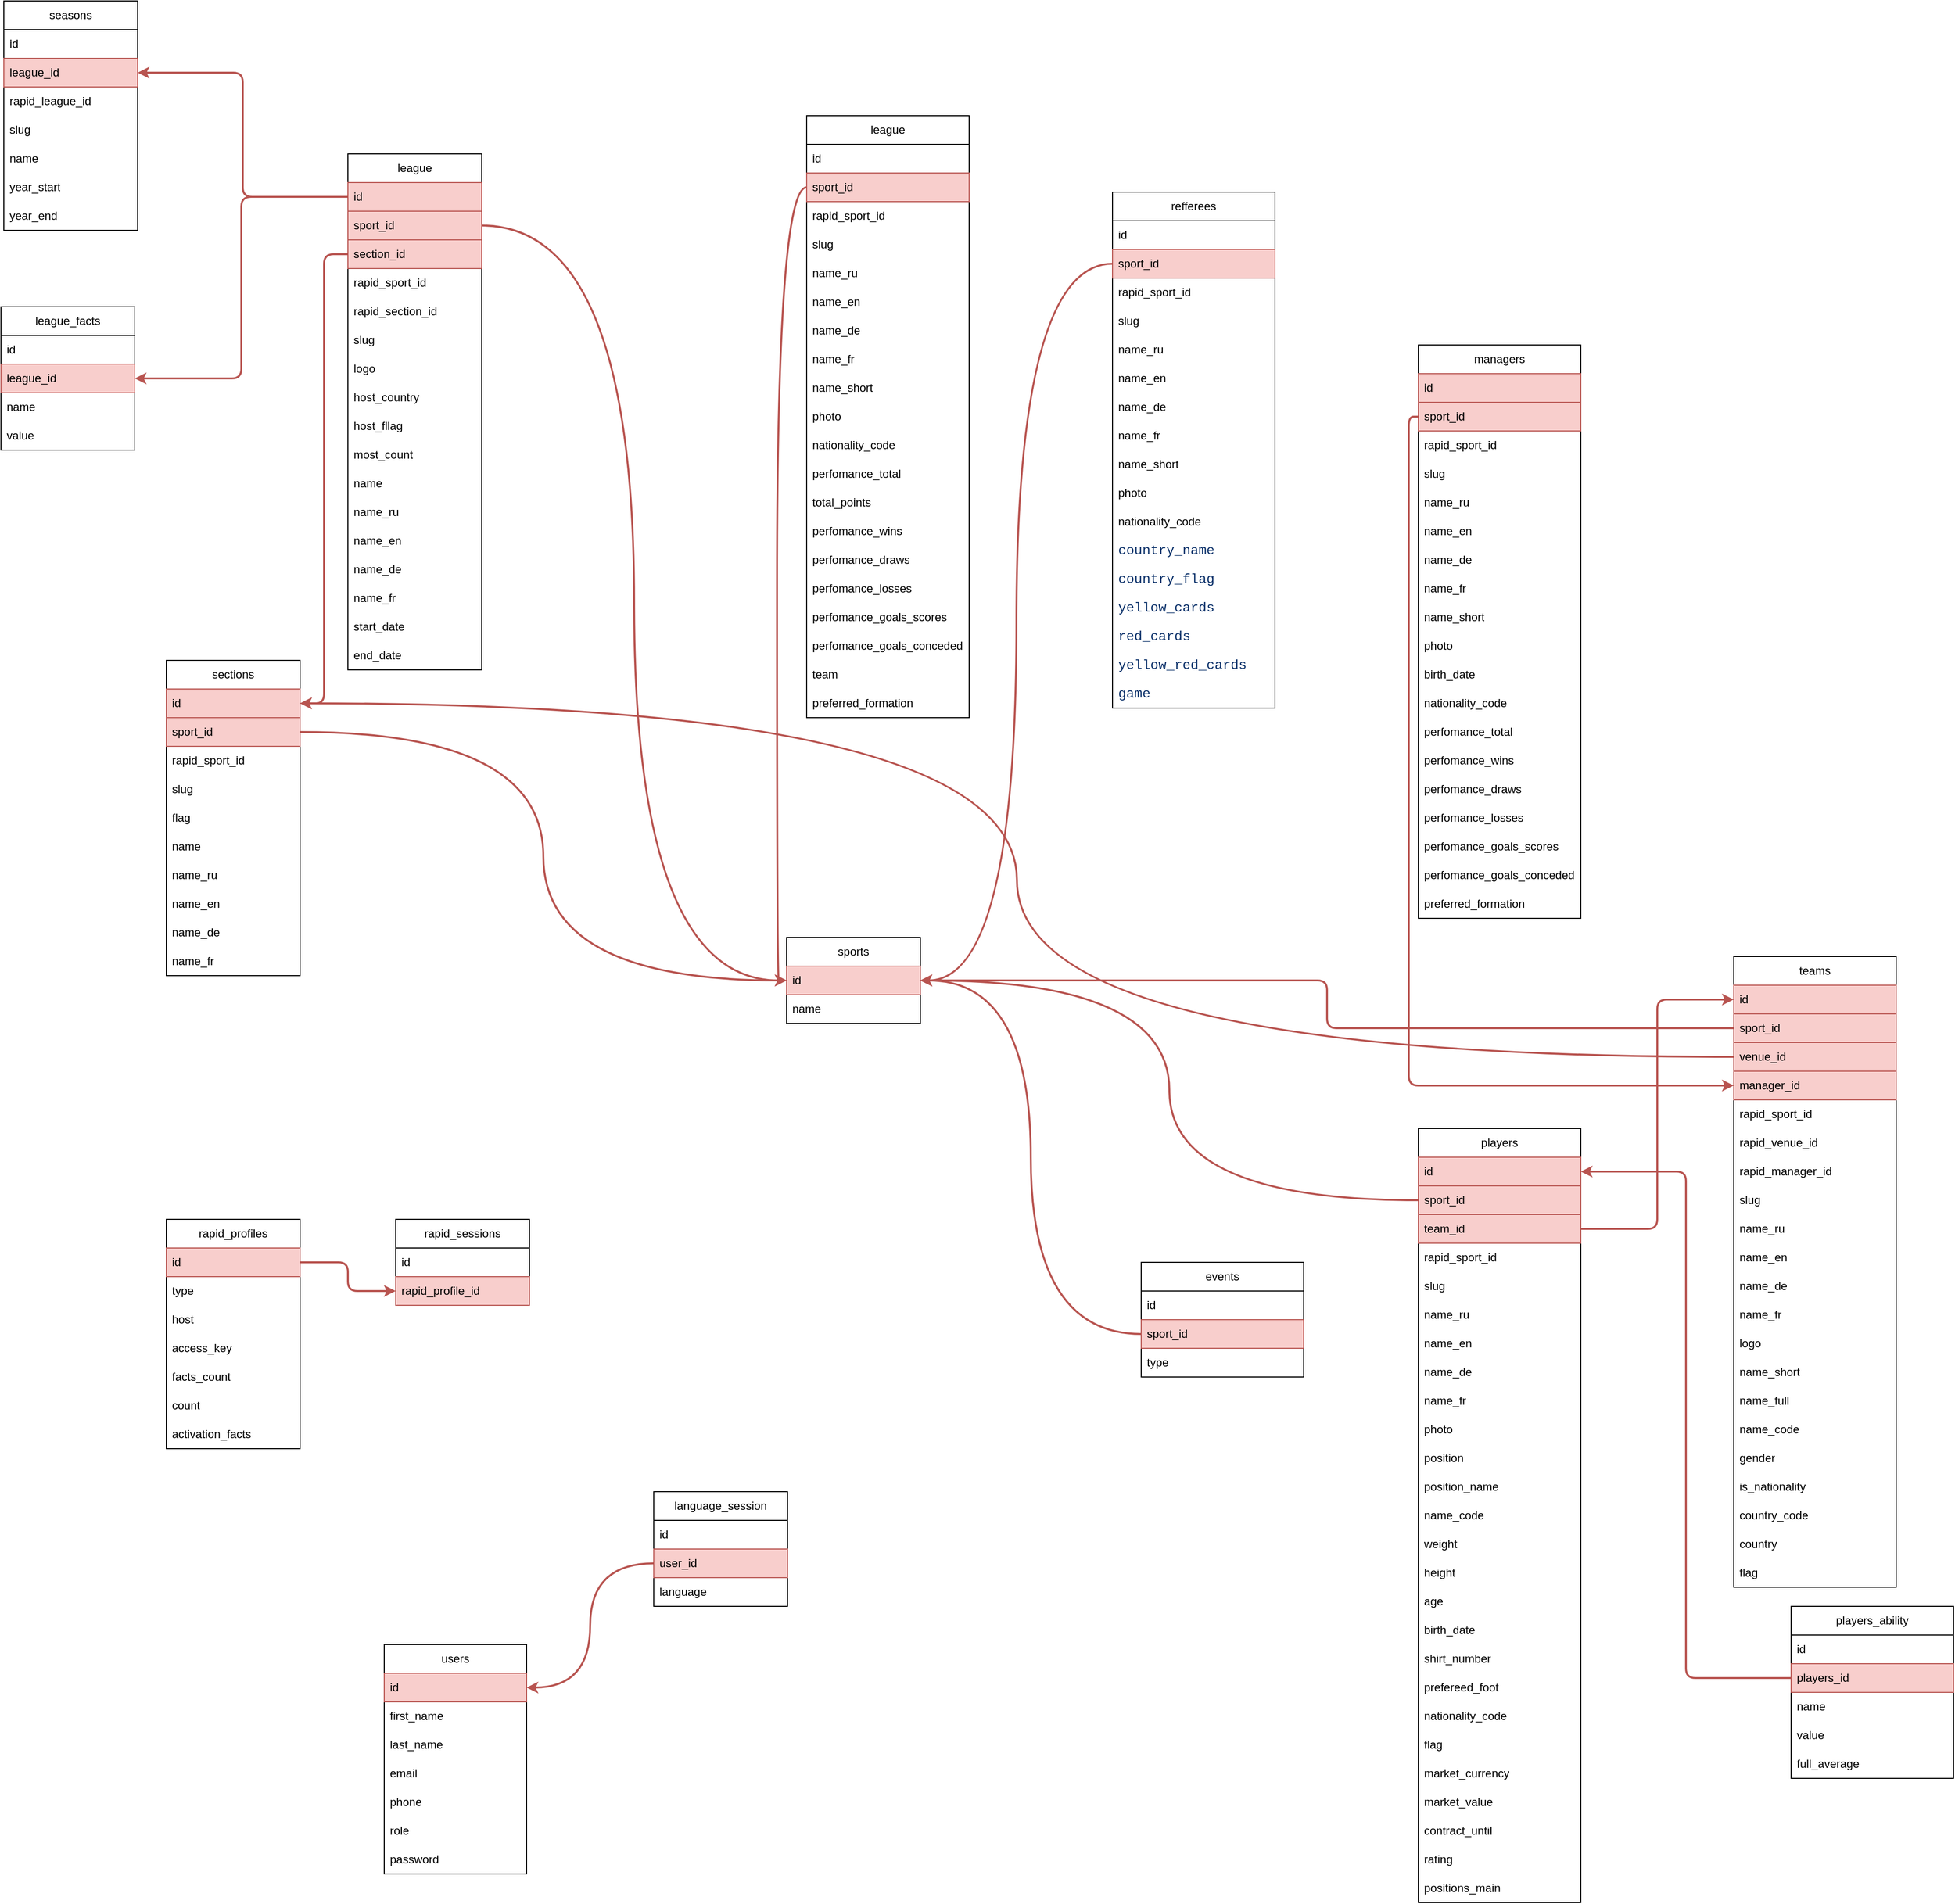 <mxfile>
    <diagram id="6vQCHeH4EPuqzlRxth38" name="База данных">
        <mxGraphModel dx="1408" dy="1795" grid="1" gridSize="10" guides="1" tooltips="1" connect="1" arrows="1" fold="1" page="1" pageScale="1" pageWidth="827" pageHeight="1169" math="0" shadow="0">
            <root>
                <mxCell id="0"/>
                <mxCell id="1" parent="0"/>
                <mxCell id="2" value="users" style="swimlane;fontStyle=0;childLayout=stackLayout;horizontal=1;startSize=30;horizontalStack=0;resizeParent=1;resizeParentMax=0;resizeLast=0;collapsible=1;marginBottom=0;whiteSpace=wrap;html=1;" parent="1" vertex="1">
                    <mxGeometry x="-82" y="1440" width="149" height="240" as="geometry"/>
                </mxCell>
                <mxCell id="3" value="id" style="text;strokeColor=#b85450;fillColor=#f8cecc;align=left;verticalAlign=middle;spacingLeft=4;spacingRight=4;overflow=hidden;points=[[0,0.5],[1,0.5]];portConstraint=eastwest;rotatable=0;whiteSpace=wrap;html=1;" parent="2" vertex="1">
                    <mxGeometry y="30" width="149" height="30" as="geometry"/>
                </mxCell>
                <mxCell id="4" value="first_name" style="text;strokeColor=none;fillColor=none;align=left;verticalAlign=middle;spacingLeft=4;spacingRight=4;overflow=hidden;points=[[0,0.5],[1,0.5]];portConstraint=eastwest;rotatable=0;whiteSpace=wrap;html=1;" parent="2" vertex="1">
                    <mxGeometry y="60" width="149" height="30" as="geometry"/>
                </mxCell>
                <mxCell id="5" value="last_name" style="text;strokeColor=none;fillColor=none;align=left;verticalAlign=middle;spacingLeft=4;spacingRight=4;overflow=hidden;points=[[0,0.5],[1,0.5]];portConstraint=eastwest;rotatable=0;whiteSpace=wrap;html=1;" parent="2" vertex="1">
                    <mxGeometry y="90" width="149" height="30" as="geometry"/>
                </mxCell>
                <mxCell id="6" value="email" style="text;strokeColor=none;fillColor=none;align=left;verticalAlign=middle;spacingLeft=4;spacingRight=4;overflow=hidden;points=[[0,0.5],[1,0.5]];portConstraint=eastwest;rotatable=0;whiteSpace=wrap;html=1;" parent="2" vertex="1">
                    <mxGeometry y="120" width="149" height="30" as="geometry"/>
                </mxCell>
                <mxCell id="7" value="phone" style="text;strokeColor=none;fillColor=none;align=left;verticalAlign=middle;spacingLeft=4;spacingRight=4;overflow=hidden;points=[[0,0.5],[1,0.5]];portConstraint=eastwest;rotatable=0;whiteSpace=wrap;html=1;" parent="2" vertex="1">
                    <mxGeometry y="150" width="149" height="30" as="geometry"/>
                </mxCell>
                <mxCell id="9" value="role" style="text;strokeColor=none;fillColor=none;align=left;verticalAlign=middle;spacingLeft=4;spacingRight=4;overflow=hidden;points=[[0,0.5],[1,0.5]];portConstraint=eastwest;rotatable=0;whiteSpace=wrap;html=1;" parent="2" vertex="1">
                    <mxGeometry y="180" width="149" height="30" as="geometry"/>
                </mxCell>
                <mxCell id="8" value="password" style="text;strokeColor=none;fillColor=none;align=left;verticalAlign=middle;spacingLeft=4;spacingRight=4;overflow=hidden;points=[[0,0.5],[1,0.5]];portConstraint=eastwest;rotatable=0;whiteSpace=wrap;html=1;" parent="2" vertex="1">
                    <mxGeometry y="210" width="149" height="30" as="geometry"/>
                </mxCell>
                <mxCell id="10" value="sports" style="swimlane;fontStyle=0;childLayout=stackLayout;horizontal=1;startSize=30;horizontalStack=0;resizeParent=1;resizeParentMax=0;resizeLast=0;collapsible=1;marginBottom=0;whiteSpace=wrap;html=1;" parent="1" vertex="1">
                    <mxGeometry x="339" y="700" width="140" height="90" as="geometry"/>
                </mxCell>
                <mxCell id="11" value="id" style="text;strokeColor=#b85450;fillColor=#f8cecc;align=left;verticalAlign=middle;spacingLeft=4;spacingRight=4;overflow=hidden;points=[[0,0.5],[1,0.5]];portConstraint=eastwest;rotatable=0;whiteSpace=wrap;html=1;" parent="10" vertex="1">
                    <mxGeometry y="30" width="140" height="30" as="geometry"/>
                </mxCell>
                <mxCell id="12" value="name" style="text;strokeColor=none;fillColor=none;align=left;verticalAlign=middle;spacingLeft=4;spacingRight=4;overflow=hidden;points=[[0,0.5],[1,0.5]];portConstraint=eastwest;rotatable=0;whiteSpace=wrap;html=1;" parent="10" vertex="1">
                    <mxGeometry y="60" width="140" height="30" as="geometry"/>
                </mxCell>
                <mxCell id="18" value="rapid_profiles" style="swimlane;fontStyle=0;childLayout=stackLayout;horizontal=1;startSize=30;horizontalStack=0;resizeParent=1;resizeParentMax=0;resizeLast=0;collapsible=1;marginBottom=0;whiteSpace=wrap;html=1;" parent="1" vertex="1">
                    <mxGeometry x="-310" y="995" width="140" height="240" as="geometry"/>
                </mxCell>
                <mxCell id="19" value="id" style="text;strokeColor=#b85450;fillColor=#f8cecc;align=left;verticalAlign=middle;spacingLeft=4;spacingRight=4;overflow=hidden;points=[[0,0.5],[1,0.5]];portConstraint=eastwest;rotatable=0;whiteSpace=wrap;html=1;" parent="18" vertex="1">
                    <mxGeometry y="30" width="140" height="30" as="geometry"/>
                </mxCell>
                <mxCell id="20" value="type" style="text;strokeColor=none;fillColor=none;align=left;verticalAlign=middle;spacingLeft=4;spacingRight=4;overflow=hidden;points=[[0,0.5],[1,0.5]];portConstraint=eastwest;rotatable=0;whiteSpace=wrap;html=1;" parent="18" vertex="1">
                    <mxGeometry y="60" width="140" height="30" as="geometry"/>
                </mxCell>
                <mxCell id="22" value="host" style="text;strokeColor=none;fillColor=none;align=left;verticalAlign=middle;spacingLeft=4;spacingRight=4;overflow=hidden;points=[[0,0.5],[1,0.5]];portConstraint=eastwest;rotatable=0;whiteSpace=wrap;html=1;" parent="18" vertex="1">
                    <mxGeometry y="90" width="140" height="30" as="geometry"/>
                </mxCell>
                <mxCell id="21" value="access_key" style="text;strokeColor=none;fillColor=none;align=left;verticalAlign=middle;spacingLeft=4;spacingRight=4;overflow=hidden;points=[[0,0.5],[1,0.5]];portConstraint=eastwest;rotatable=0;whiteSpace=wrap;html=1;" parent="18" vertex="1">
                    <mxGeometry y="120" width="140" height="30" as="geometry"/>
                </mxCell>
                <mxCell id="102" value="facts_count" style="text;strokeColor=none;fillColor=none;align=left;verticalAlign=middle;spacingLeft=4;spacingRight=4;overflow=hidden;points=[[0,0.5],[1,0.5]];portConstraint=eastwest;rotatable=0;whiteSpace=wrap;html=1;" parent="18" vertex="1">
                    <mxGeometry y="150" width="140" height="30" as="geometry"/>
                </mxCell>
                <mxCell id="104" value="count" style="text;strokeColor=none;fillColor=none;align=left;verticalAlign=middle;spacingLeft=4;spacingRight=4;overflow=hidden;points=[[0,0.5],[1,0.5]];portConstraint=eastwest;rotatable=0;whiteSpace=wrap;html=1;" parent="18" vertex="1">
                    <mxGeometry y="180" width="140" height="30" as="geometry"/>
                </mxCell>
                <mxCell id="321" value="activation_facts" style="text;strokeColor=none;fillColor=none;align=left;verticalAlign=middle;spacingLeft=4;spacingRight=4;overflow=hidden;points=[[0,0.5],[1,0.5]];portConstraint=eastwest;rotatable=0;whiteSpace=wrap;html=1;" parent="18" vertex="1">
                    <mxGeometry y="210" width="140" height="30" as="geometry"/>
                </mxCell>
                <mxCell id="27" value="sections" style="swimlane;fontStyle=0;childLayout=stackLayout;horizontal=1;startSize=30;horizontalStack=0;resizeParent=1;resizeParentMax=0;resizeLast=0;collapsible=1;marginBottom=0;whiteSpace=wrap;html=1;" parent="1" vertex="1">
                    <mxGeometry x="-310" y="410" width="140" height="330" as="geometry"/>
                </mxCell>
                <mxCell id="28" value="id" style="text;strokeColor=#b85450;fillColor=#f8cecc;align=left;verticalAlign=middle;spacingLeft=4;spacingRight=4;overflow=hidden;points=[[0,0.5],[1,0.5]];portConstraint=eastwest;rotatable=0;whiteSpace=wrap;html=1;" parent="27" vertex="1">
                    <mxGeometry y="30" width="140" height="30" as="geometry"/>
                </mxCell>
                <mxCell id="37" value="sport_id" style="text;strokeColor=#b85450;fillColor=#f8cecc;align=left;verticalAlign=middle;spacingLeft=4;spacingRight=4;overflow=hidden;points=[[0,0.5],[1,0.5]];portConstraint=eastwest;rotatable=0;whiteSpace=wrap;html=1;" parent="27" vertex="1">
                    <mxGeometry y="60" width="140" height="30" as="geometry"/>
                </mxCell>
                <mxCell id="29" value="rapid_sport_id" style="text;strokeColor=none;fillColor=none;align=left;verticalAlign=middle;spacingLeft=4;spacingRight=4;overflow=hidden;points=[[0,0.5],[1,0.5]];portConstraint=eastwest;rotatable=0;whiteSpace=wrap;html=1;" parent="27" vertex="1">
                    <mxGeometry y="90" width="140" height="30" as="geometry"/>
                </mxCell>
                <mxCell id="30" value="slug" style="text;strokeColor=none;fillColor=none;align=left;verticalAlign=middle;spacingLeft=4;spacingRight=4;overflow=hidden;points=[[0,0.5],[1,0.5]];portConstraint=eastwest;rotatable=0;whiteSpace=wrap;html=1;" parent="27" vertex="1">
                    <mxGeometry y="120" width="140" height="30" as="geometry"/>
                </mxCell>
                <mxCell id="36" value="flag" style="text;strokeColor=none;fillColor=none;align=left;verticalAlign=middle;spacingLeft=4;spacingRight=4;overflow=hidden;points=[[0,0.5],[1,0.5]];portConstraint=eastwest;rotatable=0;whiteSpace=wrap;html=1;" parent="27" vertex="1">
                    <mxGeometry y="150" width="140" height="30" as="geometry"/>
                </mxCell>
                <mxCell id="31" value="name" style="text;strokeColor=none;fillColor=none;align=left;verticalAlign=middle;spacingLeft=4;spacingRight=4;overflow=hidden;points=[[0,0.5],[1,0.5]];portConstraint=eastwest;rotatable=0;whiteSpace=wrap;html=1;" parent="27" vertex="1">
                    <mxGeometry y="180" width="140" height="30" as="geometry"/>
                </mxCell>
                <mxCell id="32" value="name_ru" style="text;strokeColor=none;fillColor=none;align=left;verticalAlign=middle;spacingLeft=4;spacingRight=4;overflow=hidden;points=[[0,0.5],[1,0.5]];portConstraint=eastwest;rotatable=0;whiteSpace=wrap;html=1;" parent="27" vertex="1">
                    <mxGeometry y="210" width="140" height="30" as="geometry"/>
                </mxCell>
                <mxCell id="33" value="name_en" style="text;strokeColor=none;fillColor=none;align=left;verticalAlign=middle;spacingLeft=4;spacingRight=4;overflow=hidden;points=[[0,0.5],[1,0.5]];portConstraint=eastwest;rotatable=0;whiteSpace=wrap;html=1;" parent="27" vertex="1">
                    <mxGeometry y="240" width="140" height="30" as="geometry"/>
                </mxCell>
                <mxCell id="34" value="name_de" style="text;strokeColor=none;fillColor=none;align=left;verticalAlign=middle;spacingLeft=4;spacingRight=4;overflow=hidden;points=[[0,0.5],[1,0.5]];portConstraint=eastwest;rotatable=0;whiteSpace=wrap;html=1;" parent="27" vertex="1">
                    <mxGeometry y="270" width="140" height="30" as="geometry"/>
                </mxCell>
                <mxCell id="35" value="name_fr" style="text;strokeColor=none;fillColor=none;align=left;verticalAlign=middle;spacingLeft=4;spacingRight=4;overflow=hidden;points=[[0,0.5],[1,0.5]];portConstraint=eastwest;rotatable=0;whiteSpace=wrap;html=1;" parent="27" vertex="1">
                    <mxGeometry y="300" width="140" height="30" as="geometry"/>
                </mxCell>
                <mxCell id="38" style="edgeStyle=orthogonalEdgeStyle;html=1;exitX=1;exitY=0.5;exitDx=0;exitDy=0;entryX=0;entryY=0.5;entryDx=0;entryDy=0;strokeWidth=2;fillColor=#f8cecc;strokeColor=#b85450;curved=1;" parent="1" source="37" target="10" edge="1">
                    <mxGeometry relative="1" as="geometry"/>
                </mxCell>
                <mxCell id="39" value="league" style="swimlane;fontStyle=0;childLayout=stackLayout;horizontal=1;startSize=30;horizontalStack=0;resizeParent=1;resizeParentMax=0;resizeLast=0;collapsible=1;marginBottom=0;whiteSpace=wrap;html=1;" parent="1" vertex="1">
                    <mxGeometry x="-120" y="-120" width="140" height="540" as="geometry"/>
                </mxCell>
                <mxCell id="40" value="id" style="text;strokeColor=#b85450;fillColor=#f8cecc;align=left;verticalAlign=middle;spacingLeft=4;spacingRight=4;overflow=hidden;points=[[0,0.5],[1,0.5]];portConstraint=eastwest;rotatable=0;whiteSpace=wrap;html=1;" parent="39" vertex="1">
                    <mxGeometry y="30" width="140" height="30" as="geometry"/>
                </mxCell>
                <mxCell id="41" value="sport_id" style="text;strokeColor=#b85450;fillColor=#f8cecc;align=left;verticalAlign=middle;spacingLeft=4;spacingRight=4;overflow=hidden;points=[[0,0.5],[1,0.5]];portConstraint=eastwest;rotatable=0;whiteSpace=wrap;html=1;" parent="39" vertex="1">
                    <mxGeometry y="60" width="140" height="30" as="geometry"/>
                </mxCell>
                <mxCell id="42" value="section_id" style="text;strokeColor=#b85450;fillColor=#f8cecc;align=left;verticalAlign=middle;spacingLeft=4;spacingRight=4;overflow=hidden;points=[[0,0.5],[1,0.5]];portConstraint=eastwest;rotatable=0;whiteSpace=wrap;html=1;" parent="39" vertex="1">
                    <mxGeometry y="90" width="140" height="30" as="geometry"/>
                </mxCell>
                <mxCell id="52" value="rapid_sport_id" style="text;strokeColor=none;fillColor=none;align=left;verticalAlign=middle;spacingLeft=4;spacingRight=4;overflow=hidden;points=[[0,0.5],[1,0.5]];portConstraint=eastwest;rotatable=0;whiteSpace=wrap;html=1;" parent="39" vertex="1">
                    <mxGeometry y="120" width="140" height="30" as="geometry"/>
                </mxCell>
                <mxCell id="51" value="rapid_section_id" style="text;strokeColor=none;fillColor=none;align=left;verticalAlign=middle;spacingLeft=4;spacingRight=4;overflow=hidden;points=[[0,0.5],[1,0.5]];portConstraint=eastwest;rotatable=0;whiteSpace=wrap;html=1;" parent="39" vertex="1">
                    <mxGeometry y="150" width="140" height="30" as="geometry"/>
                </mxCell>
                <mxCell id="43" value="slug" style="text;strokeColor=none;fillColor=none;align=left;verticalAlign=middle;spacingLeft=4;spacingRight=4;overflow=hidden;points=[[0,0.5],[1,0.5]];portConstraint=eastwest;rotatable=0;whiteSpace=wrap;html=1;" parent="39" vertex="1">
                    <mxGeometry y="180" width="140" height="30" as="geometry"/>
                </mxCell>
                <mxCell id="44" value="logo" style="text;strokeColor=none;fillColor=none;align=left;verticalAlign=middle;spacingLeft=4;spacingRight=4;overflow=hidden;points=[[0,0.5],[1,0.5]];portConstraint=eastwest;rotatable=0;whiteSpace=wrap;html=1;" parent="39" vertex="1">
                    <mxGeometry y="210" width="140" height="30" as="geometry"/>
                </mxCell>
                <mxCell id="56" value="host_country" style="text;strokeColor=none;fillColor=none;align=left;verticalAlign=middle;spacingLeft=4;spacingRight=4;overflow=hidden;points=[[0,0.5],[1,0.5]];portConstraint=eastwest;rotatable=0;whiteSpace=wrap;html=1;" parent="39" vertex="1">
                    <mxGeometry y="240" width="140" height="30" as="geometry"/>
                </mxCell>
                <mxCell id="57" value="host_fllag" style="text;strokeColor=none;fillColor=none;align=left;verticalAlign=middle;spacingLeft=4;spacingRight=4;overflow=hidden;points=[[0,0.5],[1,0.5]];portConstraint=eastwest;rotatable=0;whiteSpace=wrap;html=1;" parent="39" vertex="1">
                    <mxGeometry y="270" width="140" height="30" as="geometry"/>
                </mxCell>
                <mxCell id="58" value="most_count" style="text;strokeColor=none;fillColor=none;align=left;verticalAlign=middle;spacingLeft=4;spacingRight=4;overflow=hidden;points=[[0,0.5],[1,0.5]];portConstraint=eastwest;rotatable=0;whiteSpace=wrap;html=1;" parent="39" vertex="1">
                    <mxGeometry y="300" width="140" height="30" as="geometry"/>
                </mxCell>
                <mxCell id="45" value="name" style="text;strokeColor=none;fillColor=none;align=left;verticalAlign=middle;spacingLeft=4;spacingRight=4;overflow=hidden;points=[[0,0.5],[1,0.5]];portConstraint=eastwest;rotatable=0;whiteSpace=wrap;html=1;" parent="39" vertex="1">
                    <mxGeometry y="330" width="140" height="30" as="geometry"/>
                </mxCell>
                <mxCell id="46" value="name_ru" style="text;strokeColor=none;fillColor=none;align=left;verticalAlign=middle;spacingLeft=4;spacingRight=4;overflow=hidden;points=[[0,0.5],[1,0.5]];portConstraint=eastwest;rotatable=0;whiteSpace=wrap;html=1;" parent="39" vertex="1">
                    <mxGeometry y="360" width="140" height="30" as="geometry"/>
                </mxCell>
                <mxCell id="47" value="name_en" style="text;strokeColor=none;fillColor=none;align=left;verticalAlign=middle;spacingLeft=4;spacingRight=4;overflow=hidden;points=[[0,0.5],[1,0.5]];portConstraint=eastwest;rotatable=0;whiteSpace=wrap;html=1;" parent="39" vertex="1">
                    <mxGeometry y="390" width="140" height="30" as="geometry"/>
                </mxCell>
                <mxCell id="48" value="name_de" style="text;strokeColor=none;fillColor=none;align=left;verticalAlign=middle;spacingLeft=4;spacingRight=4;overflow=hidden;points=[[0,0.5],[1,0.5]];portConstraint=eastwest;rotatable=0;whiteSpace=wrap;html=1;" parent="39" vertex="1">
                    <mxGeometry y="420" width="140" height="30" as="geometry"/>
                </mxCell>
                <mxCell id="49" value="name_fr" style="text;strokeColor=none;fillColor=none;align=left;verticalAlign=middle;spacingLeft=4;spacingRight=4;overflow=hidden;points=[[0,0.5],[1,0.5]];portConstraint=eastwest;rotatable=0;whiteSpace=wrap;html=1;" parent="39" vertex="1">
                    <mxGeometry y="450" width="140" height="30" as="geometry"/>
                </mxCell>
                <mxCell id="54" value="start_date" style="text;strokeColor=none;fillColor=none;align=left;verticalAlign=middle;spacingLeft=4;spacingRight=4;overflow=hidden;points=[[0,0.5],[1,0.5]];portConstraint=eastwest;rotatable=0;whiteSpace=wrap;html=1;" parent="39" vertex="1">
                    <mxGeometry y="480" width="140" height="30" as="geometry"/>
                </mxCell>
                <mxCell id="55" value="end_date" style="text;strokeColor=none;fillColor=none;align=left;verticalAlign=middle;spacingLeft=4;spacingRight=4;overflow=hidden;points=[[0,0.5],[1,0.5]];portConstraint=eastwest;rotatable=0;whiteSpace=wrap;html=1;" parent="39" vertex="1">
                    <mxGeometry y="510" width="140" height="30" as="geometry"/>
                </mxCell>
                <mxCell id="50" style="edgeStyle=orthogonalEdgeStyle;curved=1;html=1;exitX=1;exitY=0.5;exitDx=0;exitDy=0;strokeWidth=2;fillColor=#f8cecc;strokeColor=#b85450;" parent="1" source="41" target="11" edge="1">
                    <mxGeometry relative="1" as="geometry"/>
                </mxCell>
                <mxCell id="53" style="edgeStyle=orthogonalEdgeStyle;html=1;exitX=0;exitY=0.5;exitDx=0;exitDy=0;strokeWidth=2;fillColor=#f8cecc;strokeColor=#b85450;" parent="1" source="42" target="28" edge="1">
                    <mxGeometry relative="1" as="geometry"/>
                </mxCell>
                <mxCell id="59" value="league_facts" style="swimlane;fontStyle=0;childLayout=stackLayout;horizontal=1;startSize=30;horizontalStack=0;resizeParent=1;resizeParentMax=0;resizeLast=0;collapsible=1;marginBottom=0;whiteSpace=wrap;html=1;" parent="1" vertex="1">
                    <mxGeometry x="-483" y="40" width="140" height="150" as="geometry"/>
                </mxCell>
                <mxCell id="60" value="id" style="text;strokeColor=none;fillColor=none;align=left;verticalAlign=middle;spacingLeft=4;spacingRight=4;overflow=hidden;points=[[0,0.5],[1,0.5]];portConstraint=eastwest;rotatable=0;whiteSpace=wrap;html=1;" parent="59" vertex="1">
                    <mxGeometry y="30" width="140" height="30" as="geometry"/>
                </mxCell>
                <mxCell id="61" value="league_id" style="text;strokeColor=#b85450;fillColor=#f8cecc;align=left;verticalAlign=middle;spacingLeft=4;spacingRight=4;overflow=hidden;points=[[0,0.5],[1,0.5]];portConstraint=eastwest;rotatable=0;whiteSpace=wrap;html=1;" parent="59" vertex="1">
                    <mxGeometry y="60" width="140" height="30" as="geometry"/>
                </mxCell>
                <mxCell id="68" value="name" style="text;strokeColor=none;fillColor=none;align=left;verticalAlign=middle;spacingLeft=4;spacingRight=4;overflow=hidden;points=[[0,0.5],[1,0.5]];portConstraint=eastwest;rotatable=0;whiteSpace=wrap;html=1;" parent="59" vertex="1">
                    <mxGeometry y="90" width="140" height="30" as="geometry"/>
                </mxCell>
                <mxCell id="75" value="value" style="text;strokeColor=none;fillColor=none;align=left;verticalAlign=middle;spacingLeft=4;spacingRight=4;overflow=hidden;points=[[0,0.5],[1,0.5]];portConstraint=eastwest;rotatable=0;whiteSpace=wrap;html=1;" parent="59" vertex="1">
                    <mxGeometry y="120" width="140" height="30" as="geometry"/>
                </mxCell>
                <mxCell id="77" style="edgeStyle=orthogonalEdgeStyle;html=1;exitX=0;exitY=0.5;exitDx=0;exitDy=0;entryX=1;entryY=0.5;entryDx=0;entryDy=0;strokeWidth=2;fillColor=#f8cecc;strokeColor=#b85450;" parent="1" source="40" target="61" edge="1">
                    <mxGeometry relative="1" as="geometry"/>
                </mxCell>
                <mxCell id="78" value="seasons" style="swimlane;fontStyle=0;childLayout=stackLayout;horizontal=1;startSize=30;horizontalStack=0;resizeParent=1;resizeParentMax=0;resizeLast=0;collapsible=1;marginBottom=0;whiteSpace=wrap;html=1;" parent="1" vertex="1">
                    <mxGeometry x="-480" y="-280" width="140" height="240" as="geometry"/>
                </mxCell>
                <mxCell id="79" value="id" style="text;align=left;verticalAlign=middle;spacingLeft=4;spacingRight=4;overflow=hidden;points=[[0,0.5],[1,0.5]];portConstraint=eastwest;rotatable=0;whiteSpace=wrap;html=1;" parent="78" vertex="1">
                    <mxGeometry y="30" width="140" height="30" as="geometry"/>
                </mxCell>
                <mxCell id="80" value="league_id" style="text;strokeColor=#b85450;fillColor=#f8cecc;align=left;verticalAlign=middle;spacingLeft=4;spacingRight=4;overflow=hidden;points=[[0,0.5],[1,0.5]];portConstraint=eastwest;rotatable=0;whiteSpace=wrap;html=1;" parent="78" vertex="1">
                    <mxGeometry y="60" width="140" height="30" as="geometry"/>
                </mxCell>
                <mxCell id="83" value="rapid_league_id" style="text;strokeColor=none;fillColor=none;align=left;verticalAlign=middle;spacingLeft=4;spacingRight=4;overflow=hidden;points=[[0,0.5],[1,0.5]];portConstraint=eastwest;rotatable=0;whiteSpace=wrap;html=1;" parent="78" vertex="1">
                    <mxGeometry y="90" width="140" height="30" as="geometry"/>
                </mxCell>
                <mxCell id="84" value="slug" style="text;strokeColor=none;fillColor=none;align=left;verticalAlign=middle;spacingLeft=4;spacingRight=4;overflow=hidden;points=[[0,0.5],[1,0.5]];portConstraint=eastwest;rotatable=0;whiteSpace=wrap;html=1;" parent="78" vertex="1">
                    <mxGeometry y="120" width="140" height="30" as="geometry"/>
                </mxCell>
                <mxCell id="89" value="name" style="text;strokeColor=none;fillColor=none;align=left;verticalAlign=middle;spacingLeft=4;spacingRight=4;overflow=hidden;points=[[0,0.5],[1,0.5]];portConstraint=eastwest;rotatable=0;whiteSpace=wrap;html=1;" parent="78" vertex="1">
                    <mxGeometry y="150" width="140" height="30" as="geometry"/>
                </mxCell>
                <mxCell id="86" value="year_start" style="text;strokeColor=none;fillColor=none;align=left;verticalAlign=middle;spacingLeft=4;spacingRight=4;overflow=hidden;points=[[0,0.5],[1,0.5]];portConstraint=eastwest;rotatable=0;whiteSpace=wrap;html=1;" parent="78" vertex="1">
                    <mxGeometry y="180" width="140" height="30" as="geometry"/>
                </mxCell>
                <mxCell id="87" value="year_end" style="text;strokeColor=none;fillColor=none;align=left;verticalAlign=middle;spacingLeft=4;spacingRight=4;overflow=hidden;points=[[0,0.5],[1,0.5]];portConstraint=eastwest;rotatable=0;whiteSpace=wrap;html=1;" parent="78" vertex="1">
                    <mxGeometry y="210" width="140" height="30" as="geometry"/>
                </mxCell>
                <mxCell id="98" style="edgeStyle=orthogonalEdgeStyle;html=1;entryX=1;entryY=0.5;entryDx=0;entryDy=0;strokeWidth=2;fillColor=#f8cecc;strokeColor=#b85450;" parent="1" source="40" target="80" edge="1">
                    <mxGeometry relative="1" as="geometry"/>
                </mxCell>
                <mxCell id="99" value="rapid_sessions" style="swimlane;fontStyle=0;childLayout=stackLayout;horizontal=1;startSize=30;horizontalStack=0;resizeParent=1;resizeParentMax=0;resizeLast=0;collapsible=1;marginBottom=0;whiteSpace=wrap;html=1;" parent="1" vertex="1">
                    <mxGeometry x="-70" y="995" width="140" height="90" as="geometry"/>
                </mxCell>
                <mxCell id="100" value="id" style="text;strokeColor=none;fillColor=none;align=left;verticalAlign=middle;spacingLeft=4;spacingRight=4;overflow=hidden;points=[[0,0.5],[1,0.5]];portConstraint=eastwest;rotatable=0;whiteSpace=wrap;html=1;" parent="99" vertex="1">
                    <mxGeometry y="30" width="140" height="30" as="geometry"/>
                </mxCell>
                <mxCell id="101" value="&lt;span style=&quot;text-align: center;&quot;&gt;rapid_profile_id&lt;/span&gt;" style="text;strokeColor=#b85450;fillColor=#f8cecc;align=left;verticalAlign=middle;spacingLeft=4;spacingRight=4;overflow=hidden;points=[[0,0.5],[1,0.5]];portConstraint=eastwest;rotatable=0;whiteSpace=wrap;html=1;" parent="99" vertex="1">
                    <mxGeometry y="60" width="140" height="30" as="geometry"/>
                </mxCell>
                <mxCell id="105" style="edgeStyle=orthogonalEdgeStyle;html=1;exitX=1;exitY=0.5;exitDx=0;exitDy=0;entryX=0;entryY=0.5;entryDx=0;entryDy=0;strokeWidth=2;fillColor=#f8cecc;strokeColor=#b85450;" parent="1" source="19" target="101" edge="1">
                    <mxGeometry relative="1" as="geometry"/>
                </mxCell>
                <mxCell id="106" value="league" style="swimlane;fontStyle=0;childLayout=stackLayout;horizontal=1;startSize=30;horizontalStack=0;resizeParent=1;resizeParentMax=0;resizeLast=0;collapsible=1;marginBottom=0;whiteSpace=wrap;html=1;" parent="1" vertex="1">
                    <mxGeometry x="360" y="-160" width="170" height="630" as="geometry"/>
                </mxCell>
                <mxCell id="107" value="id" style="text;align=left;verticalAlign=middle;spacingLeft=4;spacingRight=4;overflow=hidden;points=[[0,0.5],[1,0.5]];portConstraint=eastwest;rotatable=0;whiteSpace=wrap;html=1;" parent="106" vertex="1">
                    <mxGeometry y="30" width="170" height="30" as="geometry"/>
                </mxCell>
                <mxCell id="108" value="sport_id" style="text;strokeColor=#b85450;fillColor=#f8cecc;align=left;verticalAlign=middle;spacingLeft=4;spacingRight=4;overflow=hidden;points=[[0,0.5],[1,0.5]];portConstraint=eastwest;rotatable=0;whiteSpace=wrap;html=1;" parent="106" vertex="1">
                    <mxGeometry y="60" width="170" height="30" as="geometry"/>
                </mxCell>
                <mxCell id="178" value="rapid_sport_id" style="text;strokeColor=none;fillColor=none;align=left;verticalAlign=middle;spacingLeft=4;spacingRight=4;overflow=hidden;points=[[0,0.5],[1,0.5]];portConstraint=eastwest;rotatable=0;whiteSpace=wrap;html=1;" parent="106" vertex="1">
                    <mxGeometry y="90" width="170" height="30" as="geometry"/>
                </mxCell>
                <mxCell id="112" value="slug" style="text;strokeColor=none;fillColor=none;align=left;verticalAlign=middle;spacingLeft=4;spacingRight=4;overflow=hidden;points=[[0,0.5],[1,0.5]];portConstraint=eastwest;rotatable=0;whiteSpace=wrap;html=1;" parent="106" vertex="1">
                    <mxGeometry y="120" width="170" height="30" as="geometry"/>
                </mxCell>
                <mxCell id="126" value="name_ru" style="text;strokeColor=none;fillColor=none;align=left;verticalAlign=middle;spacingLeft=4;spacingRight=4;overflow=hidden;points=[[0,0.5],[1,0.5]];portConstraint=eastwest;rotatable=0;whiteSpace=wrap;html=1;" parent="106" vertex="1">
                    <mxGeometry y="150" width="170" height="30" as="geometry"/>
                </mxCell>
                <mxCell id="127" value="name_en" style="text;strokeColor=none;fillColor=none;align=left;verticalAlign=middle;spacingLeft=4;spacingRight=4;overflow=hidden;points=[[0,0.5],[1,0.5]];portConstraint=eastwest;rotatable=0;whiteSpace=wrap;html=1;" parent="106" vertex="1">
                    <mxGeometry y="180" width="170" height="30" as="geometry"/>
                </mxCell>
                <mxCell id="128" value="name_de" style="text;strokeColor=none;fillColor=none;align=left;verticalAlign=middle;spacingLeft=4;spacingRight=4;overflow=hidden;points=[[0,0.5],[1,0.5]];portConstraint=eastwest;rotatable=0;whiteSpace=wrap;html=1;" parent="106" vertex="1">
                    <mxGeometry y="210" width="170" height="30" as="geometry"/>
                </mxCell>
                <mxCell id="129" value="name_fr" style="text;strokeColor=none;fillColor=none;align=left;verticalAlign=middle;spacingLeft=4;spacingRight=4;overflow=hidden;points=[[0,0.5],[1,0.5]];portConstraint=eastwest;rotatable=0;whiteSpace=wrap;html=1;" parent="106" vertex="1">
                    <mxGeometry y="240" width="170" height="30" as="geometry"/>
                </mxCell>
                <mxCell id="110" value="name_short" style="text;strokeColor=none;fillColor=none;align=left;verticalAlign=middle;spacingLeft=4;spacingRight=4;overflow=hidden;points=[[0,0.5],[1,0.5]];portConstraint=eastwest;rotatable=0;whiteSpace=wrap;html=1;" parent="106" vertex="1">
                    <mxGeometry y="270" width="170" height="30" as="geometry"/>
                </mxCell>
                <mxCell id="111" value="photo" style="text;strokeColor=none;fillColor=none;align=left;verticalAlign=middle;spacingLeft=4;spacingRight=4;overflow=hidden;points=[[0,0.5],[1,0.5]];portConstraint=eastwest;rotatable=0;whiteSpace=wrap;html=1;" parent="106" vertex="1">
                    <mxGeometry y="300" width="170" height="30" as="geometry"/>
                </mxCell>
                <mxCell id="113" value="nationality_code" style="text;strokeColor=none;fillColor=none;align=left;verticalAlign=middle;spacingLeft=4;spacingRight=4;overflow=hidden;points=[[0,0.5],[1,0.5]];portConstraint=eastwest;rotatable=0;whiteSpace=wrap;html=1;" parent="106" vertex="1">
                    <mxGeometry y="330" width="170" height="30" as="geometry"/>
                </mxCell>
                <mxCell id="114" value="perfomance_total" style="text;strokeColor=none;fillColor=none;align=left;verticalAlign=middle;spacingLeft=4;spacingRight=4;overflow=hidden;points=[[0,0.5],[1,0.5]];portConstraint=eastwest;rotatable=0;whiteSpace=wrap;html=1;" parent="106" vertex="1">
                    <mxGeometry y="360" width="170" height="30" as="geometry"/>
                </mxCell>
                <mxCell id="135" value="total_points" style="text;strokeColor=none;fillColor=none;align=left;verticalAlign=middle;spacingLeft=4;spacingRight=4;overflow=hidden;points=[[0,0.5],[1,0.5]];portConstraint=eastwest;rotatable=0;whiteSpace=wrap;html=1;" parent="106" vertex="1">
                    <mxGeometry y="390" width="170" height="30" as="geometry"/>
                </mxCell>
                <mxCell id="130" value="perfomance_wins" style="text;strokeColor=none;fillColor=none;align=left;verticalAlign=middle;spacingLeft=4;spacingRight=4;overflow=hidden;points=[[0,0.5],[1,0.5]];portConstraint=eastwest;rotatable=0;whiteSpace=wrap;html=1;" parent="106" vertex="1">
                    <mxGeometry y="420" width="170" height="30" as="geometry"/>
                </mxCell>
                <mxCell id="131" value="perfomance_draws" style="text;strokeColor=none;fillColor=none;align=left;verticalAlign=middle;spacingLeft=4;spacingRight=4;overflow=hidden;points=[[0,0.5],[1,0.5]];portConstraint=eastwest;rotatable=0;whiteSpace=wrap;html=1;" parent="106" vertex="1">
                    <mxGeometry y="450" width="170" height="30" as="geometry"/>
                </mxCell>
                <mxCell id="132" value="perfomance_losses" style="text;strokeColor=none;fillColor=none;align=left;verticalAlign=middle;spacingLeft=4;spacingRight=4;overflow=hidden;points=[[0,0.5],[1,0.5]];portConstraint=eastwest;rotatable=0;whiteSpace=wrap;html=1;" parent="106" vertex="1">
                    <mxGeometry y="480" width="170" height="30" as="geometry"/>
                </mxCell>
                <mxCell id="133" value="perfomance_goals_scores" style="text;strokeColor=none;fillColor=none;align=left;verticalAlign=middle;spacingLeft=4;spacingRight=4;overflow=hidden;points=[[0,0.5],[1,0.5]];portConstraint=eastwest;rotatable=0;whiteSpace=wrap;html=1;" parent="106" vertex="1">
                    <mxGeometry y="510" width="170" height="30" as="geometry"/>
                </mxCell>
                <mxCell id="134" value="perfomance_goals_conceded" style="text;strokeColor=none;fillColor=none;align=left;verticalAlign=middle;spacingLeft=4;spacingRight=4;overflow=hidden;points=[[0,0.5],[1,0.5]];portConstraint=eastwest;rotatable=0;whiteSpace=wrap;html=1;" parent="106" vertex="1">
                    <mxGeometry y="540" width="170" height="30" as="geometry"/>
                </mxCell>
                <mxCell id="115" value="team" style="text;strokeColor=none;fillColor=none;align=left;verticalAlign=middle;spacingLeft=4;spacingRight=4;overflow=hidden;points=[[0,0.5],[1,0.5]];portConstraint=eastwest;rotatable=0;whiteSpace=wrap;html=1;" parent="106" vertex="1">
                    <mxGeometry y="570" width="170" height="30" as="geometry"/>
                </mxCell>
                <mxCell id="116" value="preferred_formation" style="text;strokeColor=none;fillColor=none;align=left;verticalAlign=middle;spacingLeft=4;spacingRight=4;overflow=hidden;points=[[0,0.5],[1,0.5]];portConstraint=eastwest;rotatable=0;whiteSpace=wrap;html=1;" parent="106" vertex="1">
                    <mxGeometry y="600" width="170" height="30" as="geometry"/>
                </mxCell>
                <mxCell id="125" style="edgeStyle=orthogonalEdgeStyle;curved=1;html=1;exitX=0;exitY=0.5;exitDx=0;exitDy=0;entryX=0;entryY=0.5;entryDx=0;entryDy=0;strokeWidth=2;fillColor=#f8cecc;strokeColor=#b85450;" parent="1" source="108" target="11" edge="1">
                    <mxGeometry relative="1" as="geometry"/>
                </mxCell>
                <mxCell id="136" value="refferees" style="swimlane;fontStyle=0;childLayout=stackLayout;horizontal=1;startSize=30;horizontalStack=0;resizeParent=1;resizeParentMax=0;resizeLast=0;collapsible=1;marginBottom=0;whiteSpace=wrap;html=1;" parent="1" vertex="1">
                    <mxGeometry x="680" y="-80" width="170" height="540" as="geometry"/>
                </mxCell>
                <mxCell id="137" value="id" style="text;align=left;verticalAlign=middle;spacingLeft=4;spacingRight=4;overflow=hidden;points=[[0,0.5],[1,0.5]];portConstraint=eastwest;rotatable=0;whiteSpace=wrap;html=1;" parent="136" vertex="1">
                    <mxGeometry y="30" width="170" height="30" as="geometry"/>
                </mxCell>
                <mxCell id="138" value="sport_id" style="text;strokeColor=#b85450;fillColor=#f8cecc;align=left;verticalAlign=middle;spacingLeft=4;spacingRight=4;overflow=hidden;points=[[0,0.5],[1,0.5]];portConstraint=eastwest;rotatable=0;whiteSpace=wrap;html=1;" parent="136" vertex="1">
                    <mxGeometry y="60" width="170" height="30" as="geometry"/>
                </mxCell>
                <mxCell id="179" value="rapid_sport_id" style="text;strokeColor=none;fillColor=none;align=left;verticalAlign=middle;spacingLeft=4;spacingRight=4;overflow=hidden;points=[[0,0.5],[1,0.5]];portConstraint=eastwest;rotatable=0;whiteSpace=wrap;html=1;" parent="136" vertex="1">
                    <mxGeometry y="90" width="170" height="30" as="geometry"/>
                </mxCell>
                <mxCell id="139" value="slug" style="text;strokeColor=none;fillColor=none;align=left;verticalAlign=middle;spacingLeft=4;spacingRight=4;overflow=hidden;points=[[0,0.5],[1,0.5]];portConstraint=eastwest;rotatable=0;whiteSpace=wrap;html=1;" parent="136" vertex="1">
                    <mxGeometry y="120" width="170" height="30" as="geometry"/>
                </mxCell>
                <mxCell id="140" value="name_ru" style="text;strokeColor=none;fillColor=none;align=left;verticalAlign=middle;spacingLeft=4;spacingRight=4;overflow=hidden;points=[[0,0.5],[1,0.5]];portConstraint=eastwest;rotatable=0;whiteSpace=wrap;html=1;" parent="136" vertex="1">
                    <mxGeometry y="150" width="170" height="30" as="geometry"/>
                </mxCell>
                <mxCell id="141" value="name_en" style="text;strokeColor=none;fillColor=none;align=left;verticalAlign=middle;spacingLeft=4;spacingRight=4;overflow=hidden;points=[[0,0.5],[1,0.5]];portConstraint=eastwest;rotatable=0;whiteSpace=wrap;html=1;" parent="136" vertex="1">
                    <mxGeometry y="180" width="170" height="30" as="geometry"/>
                </mxCell>
                <mxCell id="142" value="name_de" style="text;strokeColor=none;fillColor=none;align=left;verticalAlign=middle;spacingLeft=4;spacingRight=4;overflow=hidden;points=[[0,0.5],[1,0.5]];portConstraint=eastwest;rotatable=0;whiteSpace=wrap;html=1;" parent="136" vertex="1">
                    <mxGeometry y="210" width="170" height="30" as="geometry"/>
                </mxCell>
                <mxCell id="143" value="name_fr" style="text;strokeColor=none;fillColor=none;align=left;verticalAlign=middle;spacingLeft=4;spacingRight=4;overflow=hidden;points=[[0,0.5],[1,0.5]];portConstraint=eastwest;rotatable=0;whiteSpace=wrap;html=1;" parent="136" vertex="1">
                    <mxGeometry y="240" width="170" height="30" as="geometry"/>
                </mxCell>
                <mxCell id="144" value="name_short" style="text;strokeColor=none;fillColor=none;align=left;verticalAlign=middle;spacingLeft=4;spacingRight=4;overflow=hidden;points=[[0,0.5],[1,0.5]];portConstraint=eastwest;rotatable=0;whiteSpace=wrap;html=1;" parent="136" vertex="1">
                    <mxGeometry y="270" width="170" height="30" as="geometry"/>
                </mxCell>
                <mxCell id="145" value="photo" style="text;strokeColor=none;fillColor=none;align=left;verticalAlign=middle;spacingLeft=4;spacingRight=4;overflow=hidden;points=[[0,0.5],[1,0.5]];portConstraint=eastwest;rotatable=0;whiteSpace=wrap;html=1;" parent="136" vertex="1">
                    <mxGeometry y="300" width="170" height="30" as="geometry"/>
                </mxCell>
                <mxCell id="146" value="nationality_code" style="text;strokeColor=none;fillColor=none;align=left;verticalAlign=middle;spacingLeft=4;spacingRight=4;overflow=hidden;points=[[0,0.5],[1,0.5]];portConstraint=eastwest;rotatable=0;whiteSpace=wrap;html=1;" parent="136" vertex="1">
                    <mxGeometry y="330" width="170" height="30" as="geometry"/>
                </mxCell>
                <mxCell id="147" value="&lt;div style=&quot;color: rgb(36, 41, 47); background-color: rgb(255, 255, 255); font-family: Consolas, &amp;quot;Courier New&amp;quot;, monospace; font-size: 14px; line-height: 19px;&quot;&gt;&lt;span style=&quot;color: #0a3069;&quot;&gt;country_name&lt;/span&gt;&lt;/div&gt;" style="text;strokeColor=none;fillColor=none;align=left;verticalAlign=middle;spacingLeft=4;spacingRight=4;overflow=hidden;points=[[0,0.5],[1,0.5]];portConstraint=eastwest;rotatable=0;whiteSpace=wrap;html=1;" parent="136" vertex="1">
                    <mxGeometry y="360" width="170" height="30" as="geometry"/>
                </mxCell>
                <mxCell id="148" value="&lt;div style=&quot;color: rgb(36, 41, 47); background-color: rgb(255, 255, 255); font-family: Consolas, &amp;quot;Courier New&amp;quot;, monospace; font-size: 14px; line-height: 19px;&quot;&gt;&lt;span style=&quot;color: #0a3069;&quot;&gt;country_flag&lt;/span&gt;&lt;/div&gt;" style="text;strokeColor=none;fillColor=none;align=left;verticalAlign=middle;spacingLeft=4;spacingRight=4;overflow=hidden;points=[[0,0.5],[1,0.5]];portConstraint=eastwest;rotatable=0;whiteSpace=wrap;html=1;" parent="136" vertex="1">
                    <mxGeometry y="390" width="170" height="30" as="geometry"/>
                </mxCell>
                <mxCell id="149" value="&lt;div style=&quot;color: rgb(36, 41, 47); background-color: rgb(255, 255, 255); font-family: Consolas, &amp;quot;Courier New&amp;quot;, monospace; font-size: 14px; line-height: 19px;&quot;&gt;&lt;span style=&quot;color: #0a3069;&quot;&gt;yellow_cards&lt;/span&gt;&lt;/div&gt;" style="text;strokeColor=none;fillColor=none;align=left;verticalAlign=middle;spacingLeft=4;spacingRight=4;overflow=hidden;points=[[0,0.5],[1,0.5]];portConstraint=eastwest;rotatable=0;whiteSpace=wrap;html=1;" parent="136" vertex="1">
                    <mxGeometry y="420" width="170" height="30" as="geometry"/>
                </mxCell>
                <mxCell id="150" value="&lt;div style=&quot;color: rgb(36, 41, 47); background-color: rgb(255, 255, 255); font-family: Consolas, &amp;quot;Courier New&amp;quot;, monospace; font-size: 14px; line-height: 19px;&quot;&gt;&lt;span style=&quot;color: #0a3069;&quot;&gt;red_cards&lt;/span&gt;&lt;/div&gt;" style="text;strokeColor=none;fillColor=none;align=left;verticalAlign=middle;spacingLeft=4;spacingRight=4;overflow=hidden;points=[[0,0.5],[1,0.5]];portConstraint=eastwest;rotatable=0;whiteSpace=wrap;html=1;" parent="136" vertex="1">
                    <mxGeometry y="450" width="170" height="30" as="geometry"/>
                </mxCell>
                <mxCell id="151" value="&lt;div style=&quot;color: rgb(36, 41, 47); background-color: rgb(255, 255, 255); font-family: Consolas, &amp;quot;Courier New&amp;quot;, monospace; font-size: 14px; line-height: 19px;&quot;&gt;&lt;span style=&quot;color: #0a3069;&quot;&gt;yellow_red_cards&lt;/span&gt;&lt;/div&gt;" style="text;strokeColor=none;fillColor=none;align=left;verticalAlign=middle;spacingLeft=4;spacingRight=4;overflow=hidden;points=[[0,0.5],[1,0.5]];portConstraint=eastwest;rotatable=0;whiteSpace=wrap;html=1;" parent="136" vertex="1">
                    <mxGeometry y="480" width="170" height="30" as="geometry"/>
                </mxCell>
                <mxCell id="322" value="&lt;div style=&quot;color: rgb(36, 41, 47); background-color: rgb(255, 255, 255); font-family: Consolas, &amp;quot;Courier New&amp;quot;, monospace; font-size: 14px; line-height: 19px;&quot;&gt;&lt;span style=&quot;color: #0a3069;&quot;&gt;game&lt;/span&gt;&lt;/div&gt;" style="text;strokeColor=none;fillColor=none;align=left;verticalAlign=middle;spacingLeft=4;spacingRight=4;overflow=hidden;points=[[0,0.5],[1,0.5]];portConstraint=eastwest;rotatable=0;whiteSpace=wrap;html=1;" vertex="1" parent="136">
                    <mxGeometry y="510" width="170" height="30" as="geometry"/>
                </mxCell>
                <mxCell id="156" style="edgeStyle=orthogonalEdgeStyle;curved=1;html=1;exitX=0;exitY=0.5;exitDx=0;exitDy=0;entryX=1;entryY=0.5;entryDx=0;entryDy=0;strokeWidth=2;fillColor=#f8cecc;strokeColor=#b85450;" parent="1" source="138" target="11" edge="1">
                    <mxGeometry relative="1" as="geometry"/>
                </mxCell>
                <mxCell id="157" value="teams" style="swimlane;fontStyle=0;childLayout=stackLayout;horizontal=1;startSize=30;horizontalStack=0;resizeParent=1;resizeParentMax=0;resizeLast=0;collapsible=1;marginBottom=0;whiteSpace=wrap;html=1;" parent="1" vertex="1">
                    <mxGeometry x="1330" y="720" width="170" height="660" as="geometry"/>
                </mxCell>
                <mxCell id="158" value="id" style="text;align=left;verticalAlign=middle;spacingLeft=4;spacingRight=4;overflow=hidden;points=[[0,0.5],[1,0.5]];portConstraint=eastwest;rotatable=0;whiteSpace=wrap;html=1;fillColor=#f8cecc;strokeColor=#b85450;" parent="157" vertex="1">
                    <mxGeometry y="30" width="170" height="30" as="geometry"/>
                </mxCell>
                <mxCell id="159" value="sport_id" style="text;strokeColor=#b85450;fillColor=#f8cecc;align=left;verticalAlign=middle;spacingLeft=4;spacingRight=4;overflow=hidden;points=[[0,0.5],[1,0.5]];portConstraint=eastwest;rotatable=0;whiteSpace=wrap;html=1;" parent="157" vertex="1">
                    <mxGeometry y="60" width="170" height="30" as="geometry"/>
                </mxCell>
                <mxCell id="181" value="venue_id" style="text;strokeColor=#b85450;fillColor=#f8cecc;align=left;verticalAlign=middle;spacingLeft=4;spacingRight=4;overflow=hidden;points=[[0,0.5],[1,0.5]];portConstraint=eastwest;rotatable=0;whiteSpace=wrap;html=1;" parent="157" vertex="1">
                    <mxGeometry y="90" width="170" height="30" as="geometry"/>
                </mxCell>
                <mxCell id="184" value="manager_id" style="text;strokeColor=#b85450;fillColor=#f8cecc;align=left;verticalAlign=middle;spacingLeft=4;spacingRight=4;overflow=hidden;points=[[0,0.5],[1,0.5]];portConstraint=eastwest;rotatable=0;whiteSpace=wrap;html=1;" parent="157" vertex="1">
                    <mxGeometry y="120" width="170" height="30" as="geometry"/>
                </mxCell>
                <mxCell id="180" value="rapid_sport_id" style="text;strokeColor=none;fillColor=none;align=left;verticalAlign=middle;spacingLeft=4;spacingRight=4;overflow=hidden;points=[[0,0.5],[1,0.5]];portConstraint=eastwest;rotatable=0;whiteSpace=wrap;html=1;" parent="157" vertex="1">
                    <mxGeometry y="150" width="170" height="30" as="geometry"/>
                </mxCell>
                <mxCell id="182" value="rapid_venue_id" style="text;strokeColor=none;fillColor=none;align=left;verticalAlign=middle;spacingLeft=4;spacingRight=4;overflow=hidden;points=[[0,0.5],[1,0.5]];portConstraint=eastwest;rotatable=0;whiteSpace=wrap;html=1;" parent="157" vertex="1">
                    <mxGeometry y="180" width="170" height="30" as="geometry"/>
                </mxCell>
                <mxCell id="185" value="rapid_manager_id" style="text;strokeColor=none;fillColor=none;align=left;verticalAlign=middle;spacingLeft=4;spacingRight=4;overflow=hidden;points=[[0,0.5],[1,0.5]];portConstraint=eastwest;rotatable=0;whiteSpace=wrap;html=1;" parent="157" vertex="1">
                    <mxGeometry y="210" width="170" height="30" as="geometry"/>
                </mxCell>
                <mxCell id="175" value="slug" style="text;strokeColor=none;fillColor=none;align=left;verticalAlign=middle;spacingLeft=4;spacingRight=4;overflow=hidden;points=[[0,0.5],[1,0.5]];portConstraint=eastwest;rotatable=0;whiteSpace=wrap;html=1;" parent="157" vertex="1">
                    <mxGeometry y="240" width="170" height="30" as="geometry"/>
                </mxCell>
                <mxCell id="161" value="name_ru" style="text;strokeColor=none;fillColor=none;align=left;verticalAlign=middle;spacingLeft=4;spacingRight=4;overflow=hidden;points=[[0,0.5],[1,0.5]];portConstraint=eastwest;rotatable=0;whiteSpace=wrap;html=1;" parent="157" vertex="1">
                    <mxGeometry y="270" width="170" height="30" as="geometry"/>
                </mxCell>
                <mxCell id="162" value="name_en" style="text;strokeColor=none;fillColor=none;align=left;verticalAlign=middle;spacingLeft=4;spacingRight=4;overflow=hidden;points=[[0,0.5],[1,0.5]];portConstraint=eastwest;rotatable=0;whiteSpace=wrap;html=1;" parent="157" vertex="1">
                    <mxGeometry y="300" width="170" height="30" as="geometry"/>
                </mxCell>
                <mxCell id="163" value="name_de" style="text;strokeColor=none;fillColor=none;align=left;verticalAlign=middle;spacingLeft=4;spacingRight=4;overflow=hidden;points=[[0,0.5],[1,0.5]];portConstraint=eastwest;rotatable=0;whiteSpace=wrap;html=1;" parent="157" vertex="1">
                    <mxGeometry y="330" width="170" height="30" as="geometry"/>
                </mxCell>
                <mxCell id="164" value="name_fr" style="text;strokeColor=none;fillColor=none;align=left;verticalAlign=middle;spacingLeft=4;spacingRight=4;overflow=hidden;points=[[0,0.5],[1,0.5]];portConstraint=eastwest;rotatable=0;whiteSpace=wrap;html=1;" parent="157" vertex="1">
                    <mxGeometry y="360" width="170" height="30" as="geometry"/>
                </mxCell>
                <mxCell id="165" value="logo" style="text;strokeColor=none;fillColor=none;align=left;verticalAlign=middle;spacingLeft=4;spacingRight=4;overflow=hidden;points=[[0,0.5],[1,0.5]];portConstraint=eastwest;rotatable=0;whiteSpace=wrap;html=1;" parent="157" vertex="1">
                    <mxGeometry y="390" width="170" height="30" as="geometry"/>
                </mxCell>
                <mxCell id="166" value="name_short" style="text;strokeColor=none;fillColor=none;align=left;verticalAlign=middle;spacingLeft=4;spacingRight=4;overflow=hidden;points=[[0,0.5],[1,0.5]];portConstraint=eastwest;rotatable=0;whiteSpace=wrap;html=1;" parent="157" vertex="1">
                    <mxGeometry y="420" width="170" height="30" as="geometry"/>
                </mxCell>
                <mxCell id="186" value="name_full" style="text;strokeColor=none;fillColor=none;align=left;verticalAlign=middle;spacingLeft=4;spacingRight=4;overflow=hidden;points=[[0,0.5],[1,0.5]];portConstraint=eastwest;rotatable=0;whiteSpace=wrap;html=1;" parent="157" vertex="1">
                    <mxGeometry y="450" width="170" height="30" as="geometry"/>
                </mxCell>
                <mxCell id="167" value="name_code" style="text;strokeColor=none;fillColor=none;align=left;verticalAlign=middle;spacingLeft=4;spacingRight=4;overflow=hidden;points=[[0,0.5],[1,0.5]];portConstraint=eastwest;rotatable=0;whiteSpace=wrap;html=1;" parent="157" vertex="1">
                    <mxGeometry y="480" width="170" height="30" as="geometry"/>
                </mxCell>
                <mxCell id="168" value="gender" style="text;strokeColor=none;fillColor=none;align=left;verticalAlign=middle;spacingLeft=4;spacingRight=4;overflow=hidden;points=[[0,0.5],[1,0.5]];portConstraint=eastwest;rotatable=0;whiteSpace=wrap;html=1;" parent="157" vertex="1">
                    <mxGeometry y="510" width="170" height="30" as="geometry"/>
                </mxCell>
                <mxCell id="169" value="is_nationality" style="text;strokeColor=none;fillColor=none;align=left;verticalAlign=middle;spacingLeft=4;spacingRight=4;overflow=hidden;points=[[0,0.5],[1,0.5]];portConstraint=eastwest;rotatable=0;whiteSpace=wrap;html=1;" parent="157" vertex="1">
                    <mxGeometry y="540" width="170" height="30" as="geometry"/>
                </mxCell>
                <mxCell id="176" value="country_code" style="text;strokeColor=none;fillColor=none;align=left;verticalAlign=middle;spacingLeft=4;spacingRight=4;overflow=hidden;points=[[0,0.5],[1,0.5]];portConstraint=eastwest;rotatable=0;whiteSpace=wrap;html=1;" parent="157" vertex="1">
                    <mxGeometry y="570" width="170" height="30" as="geometry"/>
                </mxCell>
                <mxCell id="187" value="country" style="text;strokeColor=none;fillColor=none;align=left;verticalAlign=middle;spacingLeft=4;spacingRight=4;overflow=hidden;points=[[0,0.5],[1,0.5]];portConstraint=eastwest;rotatable=0;whiteSpace=wrap;html=1;" parent="157" vertex="1">
                    <mxGeometry y="600" width="170" height="30" as="geometry"/>
                </mxCell>
                <mxCell id="188" value="flag" style="text;strokeColor=none;fillColor=none;align=left;verticalAlign=middle;spacingLeft=4;spacingRight=4;overflow=hidden;points=[[0,0.5],[1,0.5]];portConstraint=eastwest;rotatable=0;whiteSpace=wrap;html=1;" parent="157" vertex="1">
                    <mxGeometry y="630" width="170" height="30" as="geometry"/>
                </mxCell>
                <mxCell id="177" style="edgeStyle=orthogonalEdgeStyle;html=1;exitX=0;exitY=0.5;exitDx=0;exitDy=0;entryX=1;entryY=0.5;entryDx=0;entryDy=0;strokeWidth=2;fillColor=#f8cecc;strokeColor=#b85450;" parent="1" source="159" target="11" edge="1">
                    <mxGeometry relative="1" as="geometry"/>
                </mxCell>
                <mxCell id="183" style="edgeStyle=orthogonalEdgeStyle;html=1;exitX=0;exitY=0.5;exitDx=0;exitDy=0;entryX=1;entryY=0.5;entryDx=0;entryDy=0;strokeWidth=2;fillColor=#f8cecc;strokeColor=#b85450;elbow=vertical;curved=1;" parent="1" source="181" target="28" edge="1">
                    <mxGeometry relative="1" as="geometry"/>
                </mxCell>
                <mxCell id="189" value="managers" style="swimlane;fontStyle=0;childLayout=stackLayout;horizontal=1;startSize=30;horizontalStack=0;resizeParent=1;resizeParentMax=0;resizeLast=0;collapsible=1;marginBottom=0;whiteSpace=wrap;html=1;" parent="1" vertex="1">
                    <mxGeometry x="1000" y="80" width="170" height="600" as="geometry"/>
                </mxCell>
                <mxCell id="190" value="id" style="text;align=left;verticalAlign=middle;spacingLeft=4;spacingRight=4;overflow=hidden;points=[[0,0.5],[1,0.5]];portConstraint=eastwest;rotatable=0;whiteSpace=wrap;html=1;fillColor=#f8cecc;strokeColor=#b85450;" parent="189" vertex="1">
                    <mxGeometry y="30" width="170" height="30" as="geometry"/>
                </mxCell>
                <mxCell id="191" value="sport_id" style="text;strokeColor=#b85450;fillColor=#f8cecc;align=left;verticalAlign=middle;spacingLeft=4;spacingRight=4;overflow=hidden;points=[[0,0.5],[1,0.5]];portConstraint=eastwest;rotatable=0;whiteSpace=wrap;html=1;" parent="189" vertex="1">
                    <mxGeometry y="60" width="170" height="30" as="geometry"/>
                </mxCell>
                <mxCell id="194" value="rapid_sport_id" style="text;strokeColor=none;fillColor=none;align=left;verticalAlign=middle;spacingLeft=4;spacingRight=4;overflow=hidden;points=[[0,0.5],[1,0.5]];portConstraint=eastwest;rotatable=0;whiteSpace=wrap;html=1;" parent="189" vertex="1">
                    <mxGeometry y="90" width="170" height="30" as="geometry"/>
                </mxCell>
                <mxCell id="197" value="slug" style="text;strokeColor=none;fillColor=none;align=left;verticalAlign=middle;spacingLeft=4;spacingRight=4;overflow=hidden;points=[[0,0.5],[1,0.5]];portConstraint=eastwest;rotatable=0;whiteSpace=wrap;html=1;" parent="189" vertex="1">
                    <mxGeometry y="120" width="170" height="30" as="geometry"/>
                </mxCell>
                <mxCell id="198" value="name_ru" style="text;strokeColor=none;fillColor=none;align=left;verticalAlign=middle;spacingLeft=4;spacingRight=4;overflow=hidden;points=[[0,0.5],[1,0.5]];portConstraint=eastwest;rotatable=0;whiteSpace=wrap;html=1;" parent="189" vertex="1">
                    <mxGeometry y="150" width="170" height="30" as="geometry"/>
                </mxCell>
                <mxCell id="199" value="name_en" style="text;strokeColor=none;fillColor=none;align=left;verticalAlign=middle;spacingLeft=4;spacingRight=4;overflow=hidden;points=[[0,0.5],[1,0.5]];portConstraint=eastwest;rotatable=0;whiteSpace=wrap;html=1;" parent="189" vertex="1">
                    <mxGeometry y="180" width="170" height="30" as="geometry"/>
                </mxCell>
                <mxCell id="200" value="name_de" style="text;strokeColor=none;fillColor=none;align=left;verticalAlign=middle;spacingLeft=4;spacingRight=4;overflow=hidden;points=[[0,0.5],[1,0.5]];portConstraint=eastwest;rotatable=0;whiteSpace=wrap;html=1;" parent="189" vertex="1">
                    <mxGeometry y="210" width="170" height="30" as="geometry"/>
                </mxCell>
                <mxCell id="201" value="name_fr" style="text;strokeColor=none;fillColor=none;align=left;verticalAlign=middle;spacingLeft=4;spacingRight=4;overflow=hidden;points=[[0,0.5],[1,0.5]];portConstraint=eastwest;rotatable=0;whiteSpace=wrap;html=1;" parent="189" vertex="1">
                    <mxGeometry y="240" width="170" height="30" as="geometry"/>
                </mxCell>
                <mxCell id="202" value="name_short" style="text;strokeColor=none;fillColor=none;align=left;verticalAlign=middle;spacingLeft=4;spacingRight=4;overflow=hidden;points=[[0,0.5],[1,0.5]];portConstraint=eastwest;rotatable=0;whiteSpace=wrap;html=1;" parent="189" vertex="1">
                    <mxGeometry y="270" width="170" height="30" as="geometry"/>
                </mxCell>
                <mxCell id="203" value="photo" style="text;strokeColor=none;fillColor=none;align=left;verticalAlign=middle;spacingLeft=4;spacingRight=4;overflow=hidden;points=[[0,0.5],[1,0.5]];portConstraint=eastwest;rotatable=0;whiteSpace=wrap;html=1;" parent="189" vertex="1">
                    <mxGeometry y="300" width="170" height="30" as="geometry"/>
                </mxCell>
                <mxCell id="204" value="birth_date" style="text;strokeColor=none;fillColor=none;align=left;verticalAlign=middle;spacingLeft=4;spacingRight=4;overflow=hidden;points=[[0,0.5],[1,0.5]];portConstraint=eastwest;rotatable=0;whiteSpace=wrap;html=1;" parent="189" vertex="1">
                    <mxGeometry y="330" width="170" height="30" as="geometry"/>
                </mxCell>
                <mxCell id="205" value="nationality_code" style="text;strokeColor=none;fillColor=none;align=left;verticalAlign=middle;spacingLeft=4;spacingRight=4;overflow=hidden;points=[[0,0.5],[1,0.5]];portConstraint=eastwest;rotatable=0;whiteSpace=wrap;html=1;" parent="189" vertex="1">
                    <mxGeometry y="360" width="170" height="30" as="geometry"/>
                </mxCell>
                <mxCell id="215" value="perfomance_total" style="text;strokeColor=none;fillColor=none;align=left;verticalAlign=middle;spacingLeft=4;spacingRight=4;overflow=hidden;points=[[0,0.5],[1,0.5]];portConstraint=eastwest;rotatable=0;whiteSpace=wrap;html=1;" parent="189" vertex="1">
                    <mxGeometry y="390" width="170" height="30" as="geometry"/>
                </mxCell>
                <mxCell id="212" value="perfomance_wins" style="text;strokeColor=none;fillColor=none;align=left;verticalAlign=middle;spacingLeft=4;spacingRight=4;overflow=hidden;points=[[0,0.5],[1,0.5]];portConstraint=eastwest;rotatable=0;whiteSpace=wrap;html=1;" parent="189" vertex="1">
                    <mxGeometry y="420" width="170" height="30" as="geometry"/>
                </mxCell>
                <mxCell id="216" value="perfomance_draws" style="text;strokeColor=none;fillColor=none;align=left;verticalAlign=middle;spacingLeft=4;spacingRight=4;overflow=hidden;points=[[0,0.5],[1,0.5]];portConstraint=eastwest;rotatable=0;whiteSpace=wrap;html=1;" parent="189" vertex="1">
                    <mxGeometry y="450" width="170" height="30" as="geometry"/>
                </mxCell>
                <mxCell id="213" value="perfomance_losses" style="text;strokeColor=none;fillColor=none;align=left;verticalAlign=middle;spacingLeft=4;spacingRight=4;overflow=hidden;points=[[0,0.5],[1,0.5]];portConstraint=eastwest;rotatable=0;whiteSpace=wrap;html=1;" parent="189" vertex="1">
                    <mxGeometry y="480" width="170" height="30" as="geometry"/>
                </mxCell>
                <mxCell id="217" value="perfomance_goals_scores" style="text;strokeColor=none;fillColor=none;align=left;verticalAlign=middle;spacingLeft=4;spacingRight=4;overflow=hidden;points=[[0,0.5],[1,0.5]];portConstraint=eastwest;rotatable=0;whiteSpace=wrap;html=1;" parent="189" vertex="1">
                    <mxGeometry y="510" width="170" height="30" as="geometry"/>
                </mxCell>
                <mxCell id="214" value="perfomance_goals_conceded" style="text;strokeColor=none;fillColor=none;align=left;verticalAlign=middle;spacingLeft=4;spacingRight=4;overflow=hidden;points=[[0,0.5],[1,0.5]];portConstraint=eastwest;rotatable=0;whiteSpace=wrap;html=1;" parent="189" vertex="1">
                    <mxGeometry y="540" width="170" height="30" as="geometry"/>
                </mxCell>
                <mxCell id="218" value="preferred_formation" style="text;strokeColor=none;fillColor=none;align=left;verticalAlign=middle;spacingLeft=4;spacingRight=4;overflow=hidden;points=[[0,0.5],[1,0.5]];portConstraint=eastwest;rotatable=0;whiteSpace=wrap;html=1;" parent="189" vertex="1">
                    <mxGeometry y="570" width="170" height="30" as="geometry"/>
                </mxCell>
                <mxCell id="211" style="edgeStyle=orthogonalEdgeStyle;html=1;exitX=0;exitY=0.5;exitDx=0;exitDy=0;entryX=0;entryY=0.5;entryDx=0;entryDy=0;strokeWidth=2;fillColor=#f8cecc;strokeColor=#b85450;" parent="1" source="191" target="184" edge="1">
                    <mxGeometry relative="1" as="geometry"/>
                </mxCell>
                <mxCell id="219" value="players" style="swimlane;fontStyle=0;childLayout=stackLayout;horizontal=1;startSize=30;horizontalStack=0;resizeParent=1;resizeParentMax=0;resizeLast=0;collapsible=1;marginBottom=0;whiteSpace=wrap;html=1;" parent="1" vertex="1">
                    <mxGeometry x="1000" y="900" width="170" height="810" as="geometry"/>
                </mxCell>
                <mxCell id="220" value="id" style="text;align=left;verticalAlign=middle;spacingLeft=4;spacingRight=4;overflow=hidden;points=[[0,0.5],[1,0.5]];portConstraint=eastwest;rotatable=0;whiteSpace=wrap;html=1;fillColor=#f8cecc;strokeColor=#b85450;" parent="219" vertex="1">
                    <mxGeometry y="30" width="170" height="30" as="geometry"/>
                </mxCell>
                <mxCell id="221" value="sport_id" style="text;strokeColor=#b85450;fillColor=#f8cecc;align=left;verticalAlign=middle;spacingLeft=4;spacingRight=4;overflow=hidden;points=[[0,0.5],[1,0.5]];portConstraint=eastwest;rotatable=0;whiteSpace=wrap;html=1;" parent="219" vertex="1">
                    <mxGeometry y="60" width="170" height="30" as="geometry"/>
                </mxCell>
                <mxCell id="222" value="team_id" style="text;strokeColor=#b85450;fillColor=#f8cecc;align=left;verticalAlign=middle;spacingLeft=4;spacingRight=4;overflow=hidden;points=[[0,0.5],[1,0.5]];portConstraint=eastwest;rotatable=0;whiteSpace=wrap;html=1;" parent="219" vertex="1">
                    <mxGeometry y="90" width="170" height="30" as="geometry"/>
                </mxCell>
                <mxCell id="224" value="rapid_sport_id" style="text;strokeColor=none;fillColor=none;align=left;verticalAlign=middle;spacingLeft=4;spacingRight=4;overflow=hidden;points=[[0,0.5],[1,0.5]];portConstraint=eastwest;rotatable=0;whiteSpace=wrap;html=1;" parent="219" vertex="1">
                    <mxGeometry y="120" width="170" height="30" as="geometry"/>
                </mxCell>
                <mxCell id="227" value="slug" style="text;strokeColor=none;fillColor=none;align=left;verticalAlign=middle;spacingLeft=4;spacingRight=4;overflow=hidden;points=[[0,0.5],[1,0.5]];portConstraint=eastwest;rotatable=0;whiteSpace=wrap;html=1;" parent="219" vertex="1">
                    <mxGeometry y="150" width="170" height="30" as="geometry"/>
                </mxCell>
                <mxCell id="228" value="name_ru" style="text;strokeColor=none;fillColor=none;align=left;verticalAlign=middle;spacingLeft=4;spacingRight=4;overflow=hidden;points=[[0,0.5],[1,0.5]];portConstraint=eastwest;rotatable=0;whiteSpace=wrap;html=1;" parent="219" vertex="1">
                    <mxGeometry y="180" width="170" height="30" as="geometry"/>
                </mxCell>
                <mxCell id="229" value="name_en" style="text;strokeColor=none;fillColor=none;align=left;verticalAlign=middle;spacingLeft=4;spacingRight=4;overflow=hidden;points=[[0,0.5],[1,0.5]];portConstraint=eastwest;rotatable=0;whiteSpace=wrap;html=1;" parent="219" vertex="1">
                    <mxGeometry y="210" width="170" height="30" as="geometry"/>
                </mxCell>
                <mxCell id="230" value="name_de" style="text;strokeColor=none;fillColor=none;align=left;verticalAlign=middle;spacingLeft=4;spacingRight=4;overflow=hidden;points=[[0,0.5],[1,0.5]];portConstraint=eastwest;rotatable=0;whiteSpace=wrap;html=1;" parent="219" vertex="1">
                    <mxGeometry y="240" width="170" height="30" as="geometry"/>
                </mxCell>
                <mxCell id="231" value="name_fr" style="text;strokeColor=none;fillColor=none;align=left;verticalAlign=middle;spacingLeft=4;spacingRight=4;overflow=hidden;points=[[0,0.5],[1,0.5]];portConstraint=eastwest;rotatable=0;whiteSpace=wrap;html=1;" parent="219" vertex="1">
                    <mxGeometry y="270" width="170" height="30" as="geometry"/>
                </mxCell>
                <mxCell id="232" value="photo" style="text;strokeColor=none;fillColor=none;align=left;verticalAlign=middle;spacingLeft=4;spacingRight=4;overflow=hidden;points=[[0,0.5],[1,0.5]];portConstraint=eastwest;rotatable=0;whiteSpace=wrap;html=1;" parent="219" vertex="1">
                    <mxGeometry y="300" width="170" height="30" as="geometry"/>
                </mxCell>
                <mxCell id="233" value="position" style="text;strokeColor=none;fillColor=none;align=left;verticalAlign=middle;spacingLeft=4;spacingRight=4;overflow=hidden;points=[[0,0.5],[1,0.5]];portConstraint=eastwest;rotatable=0;whiteSpace=wrap;html=1;" parent="219" vertex="1">
                    <mxGeometry y="330" width="170" height="30" as="geometry"/>
                </mxCell>
                <mxCell id="234" value="position_name" style="text;strokeColor=none;fillColor=none;align=left;verticalAlign=middle;spacingLeft=4;spacingRight=4;overflow=hidden;points=[[0,0.5],[1,0.5]];portConstraint=eastwest;rotatable=0;whiteSpace=wrap;html=1;" parent="219" vertex="1">
                    <mxGeometry y="360" width="170" height="30" as="geometry"/>
                </mxCell>
                <mxCell id="235" value="name_code" style="text;strokeColor=none;fillColor=none;align=left;verticalAlign=middle;spacingLeft=4;spacingRight=4;overflow=hidden;points=[[0,0.5],[1,0.5]];portConstraint=eastwest;rotatable=0;whiteSpace=wrap;html=1;" parent="219" vertex="1">
                    <mxGeometry y="390" width="170" height="30" as="geometry"/>
                </mxCell>
                <mxCell id="236" value="weight" style="text;strokeColor=none;fillColor=none;align=left;verticalAlign=middle;spacingLeft=4;spacingRight=4;overflow=hidden;points=[[0,0.5],[1,0.5]];portConstraint=eastwest;rotatable=0;whiteSpace=wrap;html=1;" parent="219" vertex="1">
                    <mxGeometry y="420" width="170" height="30" as="geometry"/>
                </mxCell>
                <mxCell id="239" value="height" style="text;strokeColor=none;fillColor=none;align=left;verticalAlign=middle;spacingLeft=4;spacingRight=4;overflow=hidden;points=[[0,0.5],[1,0.5]];portConstraint=eastwest;rotatable=0;whiteSpace=wrap;html=1;" parent="219" vertex="1">
                    <mxGeometry y="450" width="170" height="30" as="geometry"/>
                </mxCell>
                <mxCell id="237" value="age" style="text;strokeColor=none;fillColor=none;align=left;verticalAlign=middle;spacingLeft=4;spacingRight=4;overflow=hidden;points=[[0,0.5],[1,0.5]];portConstraint=eastwest;rotatable=0;whiteSpace=wrap;html=1;" parent="219" vertex="1">
                    <mxGeometry y="480" width="170" height="30" as="geometry"/>
                </mxCell>
                <mxCell id="238" value="birth_date" style="text;strokeColor=none;fillColor=none;align=left;verticalAlign=middle;spacingLeft=4;spacingRight=4;overflow=hidden;points=[[0,0.5],[1,0.5]];portConstraint=eastwest;rotatable=0;whiteSpace=wrap;html=1;" parent="219" vertex="1">
                    <mxGeometry y="510" width="170" height="30" as="geometry"/>
                </mxCell>
                <mxCell id="240" value="shirt_number" style="text;strokeColor=none;fillColor=none;align=left;verticalAlign=middle;spacingLeft=4;spacingRight=4;overflow=hidden;points=[[0,0.5],[1,0.5]];portConstraint=eastwest;rotatable=0;whiteSpace=wrap;html=1;" parent="219" vertex="1">
                    <mxGeometry y="540" width="170" height="30" as="geometry"/>
                </mxCell>
                <mxCell id="243" value="prefereed_foot" style="text;strokeColor=none;fillColor=none;align=left;verticalAlign=middle;spacingLeft=4;spacingRight=4;overflow=hidden;points=[[0,0.5],[1,0.5]];portConstraint=eastwest;rotatable=0;whiteSpace=wrap;html=1;" parent="219" vertex="1">
                    <mxGeometry y="570" width="170" height="30" as="geometry"/>
                </mxCell>
                <mxCell id="244" value="nationality_code" style="text;strokeColor=none;fillColor=none;align=left;verticalAlign=middle;spacingLeft=4;spacingRight=4;overflow=hidden;points=[[0,0.5],[1,0.5]];portConstraint=eastwest;rotatable=0;whiteSpace=wrap;html=1;" parent="219" vertex="1">
                    <mxGeometry y="600" width="170" height="30" as="geometry"/>
                </mxCell>
                <mxCell id="245" value="flag" style="text;strokeColor=none;fillColor=none;align=left;verticalAlign=middle;spacingLeft=4;spacingRight=4;overflow=hidden;points=[[0,0.5],[1,0.5]];portConstraint=eastwest;rotatable=0;whiteSpace=wrap;html=1;" parent="219" vertex="1">
                    <mxGeometry y="630" width="170" height="30" as="geometry"/>
                </mxCell>
                <mxCell id="246" value="market_currency" style="text;strokeColor=none;fillColor=none;align=left;verticalAlign=middle;spacingLeft=4;spacingRight=4;overflow=hidden;points=[[0,0.5],[1,0.5]];portConstraint=eastwest;rotatable=0;whiteSpace=wrap;html=1;" parent="219" vertex="1">
                    <mxGeometry y="660" width="170" height="30" as="geometry"/>
                </mxCell>
                <mxCell id="247" value="market_value" style="text;strokeColor=none;fillColor=none;align=left;verticalAlign=middle;spacingLeft=4;spacingRight=4;overflow=hidden;points=[[0,0.5],[1,0.5]];portConstraint=eastwest;rotatable=0;whiteSpace=wrap;html=1;" parent="219" vertex="1">
                    <mxGeometry y="690" width="170" height="30" as="geometry"/>
                </mxCell>
                <mxCell id="248" value="contract_until" style="text;strokeColor=none;fillColor=none;align=left;verticalAlign=middle;spacingLeft=4;spacingRight=4;overflow=hidden;points=[[0,0.5],[1,0.5]];portConstraint=eastwest;rotatable=0;whiteSpace=wrap;html=1;" parent="219" vertex="1">
                    <mxGeometry y="720" width="170" height="30" as="geometry"/>
                </mxCell>
                <mxCell id="249" value="rating" style="text;strokeColor=none;fillColor=none;align=left;verticalAlign=middle;spacingLeft=4;spacingRight=4;overflow=hidden;points=[[0,0.5],[1,0.5]];portConstraint=eastwest;rotatable=0;whiteSpace=wrap;html=1;" parent="219" vertex="1">
                    <mxGeometry y="750" width="170" height="30" as="geometry"/>
                </mxCell>
                <mxCell id="250" value="positions_main" style="text;strokeColor=none;fillColor=none;align=left;verticalAlign=middle;spacingLeft=4;spacingRight=4;overflow=hidden;points=[[0,0.5],[1,0.5]];portConstraint=eastwest;rotatable=0;whiteSpace=wrap;html=1;" parent="219" vertex="1">
                    <mxGeometry y="780" width="170" height="30" as="geometry"/>
                </mxCell>
                <mxCell id="241" style="html=1;exitX=0;exitY=0.5;exitDx=0;exitDy=0;entryX=1;entryY=0.5;entryDx=0;entryDy=0;strokeWidth=2;edgeStyle=orthogonalEdgeStyle;curved=1;fillColor=#f8cecc;strokeColor=#b85450;" parent="1" source="221" target="10" edge="1">
                    <mxGeometry relative="1" as="geometry"/>
                </mxCell>
                <mxCell id="242" style="edgeStyle=orthogonalEdgeStyle;html=1;exitX=1;exitY=0.5;exitDx=0;exitDy=0;entryX=0;entryY=0.5;entryDx=0;entryDy=0;strokeWidth=2;fillColor=#f8cecc;strokeColor=#b85450;" parent="1" source="222" target="158" edge="1">
                    <mxGeometry relative="1" as="geometry"/>
                </mxCell>
                <mxCell id="251" value="players_ability" style="swimlane;fontStyle=0;childLayout=stackLayout;horizontal=1;startSize=30;horizontalStack=0;resizeParent=1;resizeParentMax=0;resizeLast=0;collapsible=1;marginBottom=0;whiteSpace=wrap;html=1;" parent="1" vertex="1">
                    <mxGeometry x="1390" y="1400" width="170" height="180" as="geometry"/>
                </mxCell>
                <mxCell id="252" value="id" style="text;align=left;verticalAlign=middle;spacingLeft=4;spacingRight=4;overflow=hidden;points=[[0,0.5],[1,0.5]];portConstraint=eastwest;rotatable=0;whiteSpace=wrap;html=1;" parent="251" vertex="1">
                    <mxGeometry y="30" width="170" height="30" as="geometry"/>
                </mxCell>
                <mxCell id="253" value="players_id" style="text;strokeColor=#b85450;fillColor=#f8cecc;align=left;verticalAlign=middle;spacingLeft=4;spacingRight=4;overflow=hidden;points=[[0,0.5],[1,0.5]];portConstraint=eastwest;rotatable=0;whiteSpace=wrap;html=1;" parent="251" vertex="1">
                    <mxGeometry y="60" width="170" height="30" as="geometry"/>
                </mxCell>
                <mxCell id="255" value="name" style="text;strokeColor=none;fillColor=none;align=left;verticalAlign=middle;spacingLeft=4;spacingRight=4;overflow=hidden;points=[[0,0.5],[1,0.5]];portConstraint=eastwest;rotatable=0;whiteSpace=wrap;html=1;" parent="251" vertex="1">
                    <mxGeometry y="90" width="170" height="30" as="geometry"/>
                </mxCell>
                <mxCell id="256" value="value" style="text;strokeColor=none;fillColor=none;align=left;verticalAlign=middle;spacingLeft=4;spacingRight=4;overflow=hidden;points=[[0,0.5],[1,0.5]];portConstraint=eastwest;rotatable=0;whiteSpace=wrap;html=1;" parent="251" vertex="1">
                    <mxGeometry y="120" width="170" height="30" as="geometry"/>
                </mxCell>
                <mxCell id="257" value="full_average" style="text;strokeColor=none;fillColor=none;align=left;verticalAlign=middle;spacingLeft=4;spacingRight=4;overflow=hidden;points=[[0,0.5],[1,0.5]];portConstraint=eastwest;rotatable=0;whiteSpace=wrap;html=1;" parent="251" vertex="1">
                    <mxGeometry y="150" width="170" height="30" as="geometry"/>
                </mxCell>
                <mxCell id="278" style="edgeStyle=orthogonalEdgeStyle;html=1;exitX=0;exitY=0.5;exitDx=0;exitDy=0;strokeWidth=2;fillColor=#f8cecc;strokeColor=#b85450;" parent="1" source="253" target="220" edge="1">
                    <mxGeometry relative="1" as="geometry"/>
                </mxCell>
                <mxCell id="279" value="events" style="swimlane;fontStyle=0;childLayout=stackLayout;horizontal=1;startSize=30;horizontalStack=0;resizeParent=1;resizeParentMax=0;resizeLast=0;collapsible=1;marginBottom=0;whiteSpace=wrap;html=1;" parent="1" vertex="1">
                    <mxGeometry x="710" y="1040" width="170" height="120" as="geometry"/>
                </mxCell>
                <mxCell id="280" value="id" style="text;align=left;verticalAlign=middle;spacingLeft=4;spacingRight=4;overflow=hidden;points=[[0,0.5],[1,0.5]];portConstraint=eastwest;rotatable=0;whiteSpace=wrap;html=1;" parent="279" vertex="1">
                    <mxGeometry y="30" width="170" height="30" as="geometry"/>
                </mxCell>
                <mxCell id="281" value="sport_id" style="text;strokeColor=#b85450;fillColor=#f8cecc;align=left;verticalAlign=middle;spacingLeft=4;spacingRight=4;overflow=hidden;points=[[0,0.5],[1,0.5]];portConstraint=eastwest;rotatable=0;whiteSpace=wrap;html=1;" parent="279" vertex="1">
                    <mxGeometry y="60" width="170" height="30" as="geometry"/>
                </mxCell>
                <mxCell id="289" value="type" style="text;strokeColor=none;fillColor=none;align=left;verticalAlign=middle;spacingLeft=4;spacingRight=4;overflow=hidden;points=[[0,0.5],[1,0.5]];portConstraint=eastwest;rotatable=0;whiteSpace=wrap;html=1;" parent="279" vertex="1">
                    <mxGeometry y="90" width="170" height="30" as="geometry"/>
                </mxCell>
                <mxCell id="307" style="edgeStyle=orthogonalEdgeStyle;curved=1;html=1;exitX=0;exitY=0.5;exitDx=0;exitDy=0;entryX=1;entryY=0.5;entryDx=0;entryDy=0;strokeWidth=2;fillColor=#f8cecc;strokeColor=#b85450;" parent="1" source="281" target="11" edge="1">
                    <mxGeometry relative="1" as="geometry"/>
                </mxCell>
                <mxCell id="309" value="language_session" style="swimlane;fontStyle=0;childLayout=stackLayout;horizontal=1;startSize=30;horizontalStack=0;resizeParent=1;resizeParentMax=0;resizeLast=0;collapsible=1;marginBottom=0;whiteSpace=wrap;html=1;" parent="1" vertex="1">
                    <mxGeometry x="200" y="1280" width="140" height="120" as="geometry"/>
                </mxCell>
                <mxCell id="311" value="id" style="text;strokeColor=none;fillColor=none;align=left;verticalAlign=middle;spacingLeft=4;spacingRight=4;overflow=hidden;points=[[0,0.5],[1,0.5]];portConstraint=eastwest;rotatable=0;whiteSpace=wrap;html=1;" parent="309" vertex="1">
                    <mxGeometry y="30" width="140" height="30" as="geometry"/>
                </mxCell>
                <mxCell id="310" value="user_id" style="text;strokeColor=#b85450;fillColor=#f8cecc;align=left;verticalAlign=middle;spacingLeft=4;spacingRight=4;overflow=hidden;points=[[0,0.5],[1,0.5]];portConstraint=eastwest;rotatable=0;whiteSpace=wrap;html=1;" parent="309" vertex="1">
                    <mxGeometry y="60" width="140" height="30" as="geometry"/>
                </mxCell>
                <mxCell id="312" value="language" style="text;align=left;verticalAlign=middle;spacingLeft=4;spacingRight=4;overflow=hidden;points=[[0,0.5],[1,0.5]];portConstraint=eastwest;rotatable=0;whiteSpace=wrap;html=1;" parent="309" vertex="1">
                    <mxGeometry y="90" width="140" height="30" as="geometry"/>
                </mxCell>
                <mxCell id="320" style="edgeStyle=orthogonalEdgeStyle;curved=1;html=1;exitX=0;exitY=0.5;exitDx=0;exitDy=0;entryX=1;entryY=0.5;entryDx=0;entryDy=0;strokeWidth=2;elbow=vertical;fillColor=#f8cecc;strokeColor=#b85450;" parent="1" source="310" target="3" edge="1">
                    <mxGeometry relative="1" as="geometry"/>
                </mxCell>
            </root>
        </mxGraphModel>
    </diagram>
</mxfile>